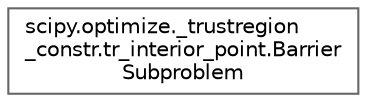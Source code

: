 digraph "Graphical Class Hierarchy"
{
 // LATEX_PDF_SIZE
  bgcolor="transparent";
  edge [fontname=Helvetica,fontsize=10,labelfontname=Helvetica,labelfontsize=10];
  node [fontname=Helvetica,fontsize=10,shape=box,height=0.2,width=0.4];
  rankdir="LR";
  Node0 [id="Node000000",label="scipy.optimize._trustregion\l_constr.tr_interior_point.Barrier\lSubproblem",height=0.2,width=0.4,color="grey40", fillcolor="white", style="filled",URL="$d4/dfd/classscipy_1_1optimize_1_1__trustregion__constr_1_1tr__interior__point_1_1BarrierSubproblem.html",tooltip=" "];
}
